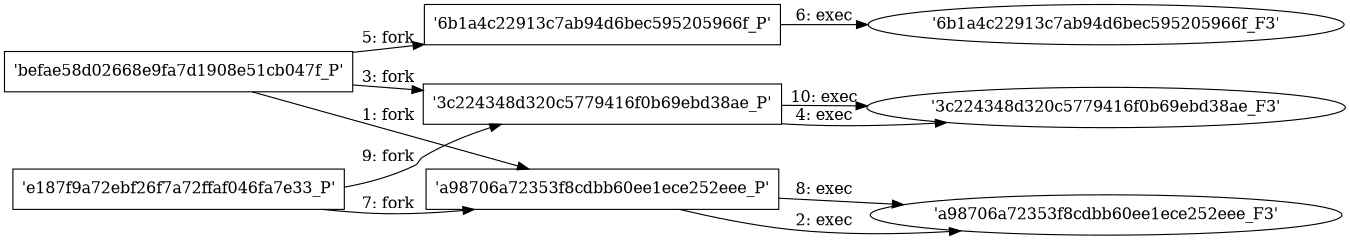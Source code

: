 digraph "D:\Learning\Paper\apt\基于CTI的攻击预警\Dataset\攻击图\ASGfromALLCTI\Vulnerability Spotlight Two remote code execution vulnerabilities in Investintech Able2Extract.dot" {
rankdir="LR"
size="9"
fixedsize="false"
splines="true"
nodesep=0.3
ranksep=0
fontsize=10
overlap="scalexy"
engine= "neato"
	"'befae58d02668e9fa7d1908e51cb047f_P'" [node_type=Process shape=box]
	"'a98706a72353f8cdbb60ee1ece252eee_P'" [node_type=Process shape=box]
	"'befae58d02668e9fa7d1908e51cb047f_P'" -> "'a98706a72353f8cdbb60ee1ece252eee_P'" [label="1: fork"]
	"'a98706a72353f8cdbb60ee1ece252eee_P'" [node_type=Process shape=box]
	"'a98706a72353f8cdbb60ee1ece252eee_F3'" [node_type=File shape=ellipse]
	"'a98706a72353f8cdbb60ee1ece252eee_P'" -> "'a98706a72353f8cdbb60ee1ece252eee_F3'" [label="2: exec"]
	"'befae58d02668e9fa7d1908e51cb047f_P'" [node_type=Process shape=box]
	"'3c224348d320c5779416f0b69ebd38ae_P'" [node_type=Process shape=box]
	"'befae58d02668e9fa7d1908e51cb047f_P'" -> "'3c224348d320c5779416f0b69ebd38ae_P'" [label="3: fork"]
	"'3c224348d320c5779416f0b69ebd38ae_P'" [node_type=Process shape=box]
	"'3c224348d320c5779416f0b69ebd38ae_F3'" [node_type=File shape=ellipse]
	"'3c224348d320c5779416f0b69ebd38ae_P'" -> "'3c224348d320c5779416f0b69ebd38ae_F3'" [label="4: exec"]
	"'befae58d02668e9fa7d1908e51cb047f_P'" [node_type=Process shape=box]
	"'6b1a4c22913c7ab94d6bec595205966f_P'" [node_type=Process shape=box]
	"'befae58d02668e9fa7d1908e51cb047f_P'" -> "'6b1a4c22913c7ab94d6bec595205966f_P'" [label="5: fork"]
	"'6b1a4c22913c7ab94d6bec595205966f_P'" [node_type=Process shape=box]
	"'6b1a4c22913c7ab94d6bec595205966f_F3'" [node_type=File shape=ellipse]
	"'6b1a4c22913c7ab94d6bec595205966f_P'" -> "'6b1a4c22913c7ab94d6bec595205966f_F3'" [label="6: exec"]
	"'e187f9a72ebf26f7a72ffaf046fa7e33_P'" [node_type=Process shape=box]
	"'a98706a72353f8cdbb60ee1ece252eee_P'" [node_type=Process shape=box]
	"'e187f9a72ebf26f7a72ffaf046fa7e33_P'" -> "'a98706a72353f8cdbb60ee1ece252eee_P'" [label="7: fork"]
	"'a98706a72353f8cdbb60ee1ece252eee_P'" [node_type=Process shape=box]
	"'a98706a72353f8cdbb60ee1ece252eee_F3'" [node_type=File shape=ellipse]
	"'a98706a72353f8cdbb60ee1ece252eee_P'" -> "'a98706a72353f8cdbb60ee1ece252eee_F3'" [label="8: exec"]
	"'e187f9a72ebf26f7a72ffaf046fa7e33_P'" [node_type=Process shape=box]
	"'3c224348d320c5779416f0b69ebd38ae_P'" [node_type=Process shape=box]
	"'e187f9a72ebf26f7a72ffaf046fa7e33_P'" -> "'3c224348d320c5779416f0b69ebd38ae_P'" [label="9: fork"]
	"'3c224348d320c5779416f0b69ebd38ae_P'" [node_type=Process shape=box]
	"'3c224348d320c5779416f0b69ebd38ae_F3'" [node_type=File shape=ellipse]
	"'3c224348d320c5779416f0b69ebd38ae_P'" -> "'3c224348d320c5779416f0b69ebd38ae_F3'" [label="10: exec"]
}
